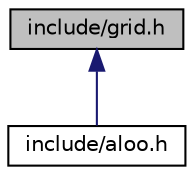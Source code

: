 digraph "include/grid.h"
{
 // LATEX_PDF_SIZE
  edge [fontname="Helvetica",fontsize="10",labelfontname="Helvetica",labelfontsize="10"];
  node [fontname="Helvetica",fontsize="10",shape=record];
  Node1 [label="include/grid.h",height=0.2,width=0.4,color="black", fillcolor="grey75", style="filled", fontcolor="black",tooltip="Aloo Grid related functions."];
  Node1 -> Node2 [dir="back",color="midnightblue",fontsize="10",style="solid",fontname="Helvetica"];
  Node2 [label="include/aloo.h",height=0.2,width=0.4,color="black", fillcolor="white", style="filled",URL="$aloo_8h.html",tooltip="Aloo Project Main file It conatins all the header files."];
}
